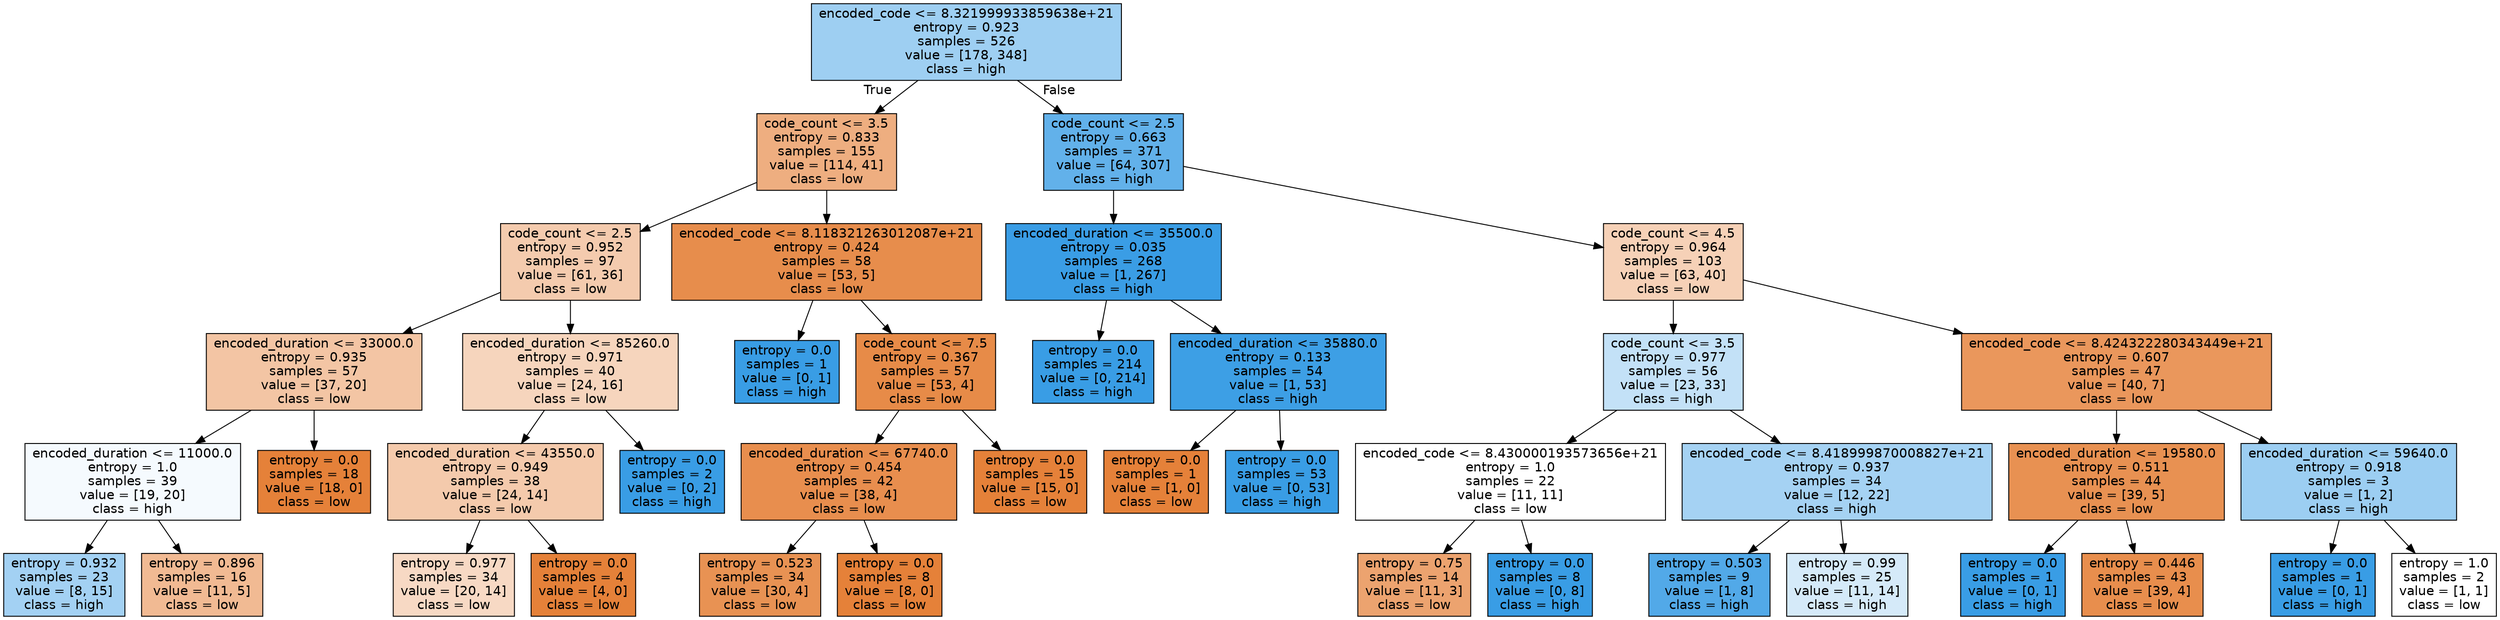 digraph Tree {
node [shape=box, style="filled", color="black", fontname="helvetica"] ;
edge [fontname="helvetica"] ;
0 [label="encoded_code <= 8.321999933859638e+21\nentropy = 0.923\nsamples = 526\nvalue = [178, 348]\nclass = high", fillcolor="#9ecff2"] ;
1 [label="code_count <= 3.5\nentropy = 0.833\nsamples = 155\nvalue = [114, 41]\nclass = low", fillcolor="#eeae80"] ;
0 -> 1 [labeldistance=2.5, labelangle=45, headlabel="True"] ;
2 [label="code_count <= 2.5\nentropy = 0.952\nsamples = 97\nvalue = [61, 36]\nclass = low", fillcolor="#f4cbae"] ;
1 -> 2 ;
3 [label="encoded_duration <= 33000.0\nentropy = 0.935\nsamples = 57\nvalue = [37, 20]\nclass = low", fillcolor="#f3c5a4"] ;
2 -> 3 ;
4 [label="encoded_duration <= 11000.0\nentropy = 1.0\nsamples = 39\nvalue = [19, 20]\nclass = high", fillcolor="#f5fafe"] ;
3 -> 4 ;
5 [label="entropy = 0.932\nsamples = 23\nvalue = [8, 15]\nclass = high", fillcolor="#a3d1f3"] ;
4 -> 5 ;
6 [label="entropy = 0.896\nsamples = 16\nvalue = [11, 5]\nclass = low", fillcolor="#f1ba93"] ;
4 -> 6 ;
7 [label="entropy = 0.0\nsamples = 18\nvalue = [18, 0]\nclass = low", fillcolor="#e58139"] ;
3 -> 7 ;
8 [label="encoded_duration <= 85260.0\nentropy = 0.971\nsamples = 40\nvalue = [24, 16]\nclass = low", fillcolor="#f6d5bd"] ;
2 -> 8 ;
9 [label="encoded_duration <= 43550.0\nentropy = 0.949\nsamples = 38\nvalue = [24, 14]\nclass = low", fillcolor="#f4caac"] ;
8 -> 9 ;
10 [label="entropy = 0.977\nsamples = 34\nvalue = [20, 14]\nclass = low", fillcolor="#f7d9c4"] ;
9 -> 10 ;
11 [label="entropy = 0.0\nsamples = 4\nvalue = [4, 0]\nclass = low", fillcolor="#e58139"] ;
9 -> 11 ;
12 [label="entropy = 0.0\nsamples = 2\nvalue = [0, 2]\nclass = high", fillcolor="#399de5"] ;
8 -> 12 ;
13 [label="encoded_code <= 8.118321263012087e+21\nentropy = 0.424\nsamples = 58\nvalue = [53, 5]\nclass = low", fillcolor="#e78d4c"] ;
1 -> 13 ;
14 [label="entropy = 0.0\nsamples = 1\nvalue = [0, 1]\nclass = high", fillcolor="#399de5"] ;
13 -> 14 ;
15 [label="code_count <= 7.5\nentropy = 0.367\nsamples = 57\nvalue = [53, 4]\nclass = low", fillcolor="#e78b48"] ;
13 -> 15 ;
16 [label="encoded_duration <= 67740.0\nentropy = 0.454\nsamples = 42\nvalue = [38, 4]\nclass = low", fillcolor="#e88e4e"] ;
15 -> 16 ;
17 [label="entropy = 0.523\nsamples = 34\nvalue = [30, 4]\nclass = low", fillcolor="#e89253"] ;
16 -> 17 ;
18 [label="entropy = 0.0\nsamples = 8\nvalue = [8, 0]\nclass = low", fillcolor="#e58139"] ;
16 -> 18 ;
19 [label="entropy = 0.0\nsamples = 15\nvalue = [15, 0]\nclass = low", fillcolor="#e58139"] ;
15 -> 19 ;
20 [label="code_count <= 2.5\nentropy = 0.663\nsamples = 371\nvalue = [64, 307]\nclass = high", fillcolor="#62b1ea"] ;
0 -> 20 [labeldistance=2.5, labelangle=-45, headlabel="False"] ;
21 [label="encoded_duration <= 35500.0\nentropy = 0.035\nsamples = 268\nvalue = [1, 267]\nclass = high", fillcolor="#3a9de5"] ;
20 -> 21 ;
22 [label="entropy = 0.0\nsamples = 214\nvalue = [0, 214]\nclass = high", fillcolor="#399de5"] ;
21 -> 22 ;
23 [label="encoded_duration <= 35880.0\nentropy = 0.133\nsamples = 54\nvalue = [1, 53]\nclass = high", fillcolor="#3d9fe5"] ;
21 -> 23 ;
24 [label="entropy = 0.0\nsamples = 1\nvalue = [1, 0]\nclass = low", fillcolor="#e58139"] ;
23 -> 24 ;
25 [label="entropy = 0.0\nsamples = 53\nvalue = [0, 53]\nclass = high", fillcolor="#399de5"] ;
23 -> 25 ;
26 [label="code_count <= 4.5\nentropy = 0.964\nsamples = 103\nvalue = [63, 40]\nclass = low", fillcolor="#f6d1b7"] ;
20 -> 26 ;
27 [label="code_count <= 3.5\nentropy = 0.977\nsamples = 56\nvalue = [23, 33]\nclass = high", fillcolor="#c3e1f7"] ;
26 -> 27 ;
28 [label="encoded_code <= 8.430000193573656e+21\nentropy = 1.0\nsamples = 22\nvalue = [11, 11]\nclass = low", fillcolor="#ffffff"] ;
27 -> 28 ;
29 [label="entropy = 0.75\nsamples = 14\nvalue = [11, 3]\nclass = low", fillcolor="#eca36f"] ;
28 -> 29 ;
30 [label="entropy = 0.0\nsamples = 8\nvalue = [0, 8]\nclass = high", fillcolor="#399de5"] ;
28 -> 30 ;
31 [label="encoded_code <= 8.418999870008827e+21\nentropy = 0.937\nsamples = 34\nvalue = [12, 22]\nclass = high", fillcolor="#a5d2f3"] ;
27 -> 31 ;
32 [label="entropy = 0.503\nsamples = 9\nvalue = [1, 8]\nclass = high", fillcolor="#52a9e8"] ;
31 -> 32 ;
33 [label="entropy = 0.99\nsamples = 25\nvalue = [11, 14]\nclass = high", fillcolor="#d5eaf9"] ;
31 -> 33 ;
34 [label="encoded_code <= 8.424322280343449e+21\nentropy = 0.607\nsamples = 47\nvalue = [40, 7]\nclass = low", fillcolor="#ea975c"] ;
26 -> 34 ;
35 [label="encoded_duration <= 19580.0\nentropy = 0.511\nsamples = 44\nvalue = [39, 5]\nclass = low", fillcolor="#e89152"] ;
34 -> 35 ;
36 [label="entropy = 0.0\nsamples = 1\nvalue = [0, 1]\nclass = high", fillcolor="#399de5"] ;
35 -> 36 ;
37 [label="entropy = 0.446\nsamples = 43\nvalue = [39, 4]\nclass = low", fillcolor="#e88e4d"] ;
35 -> 37 ;
38 [label="encoded_duration <= 59640.0\nentropy = 0.918\nsamples = 3\nvalue = [1, 2]\nclass = high", fillcolor="#9ccef2"] ;
34 -> 38 ;
39 [label="entropy = 0.0\nsamples = 1\nvalue = [0, 1]\nclass = high", fillcolor="#399de5"] ;
38 -> 39 ;
40 [label="entropy = 1.0\nsamples = 2\nvalue = [1, 1]\nclass = low", fillcolor="#ffffff"] ;
38 -> 40 ;
}